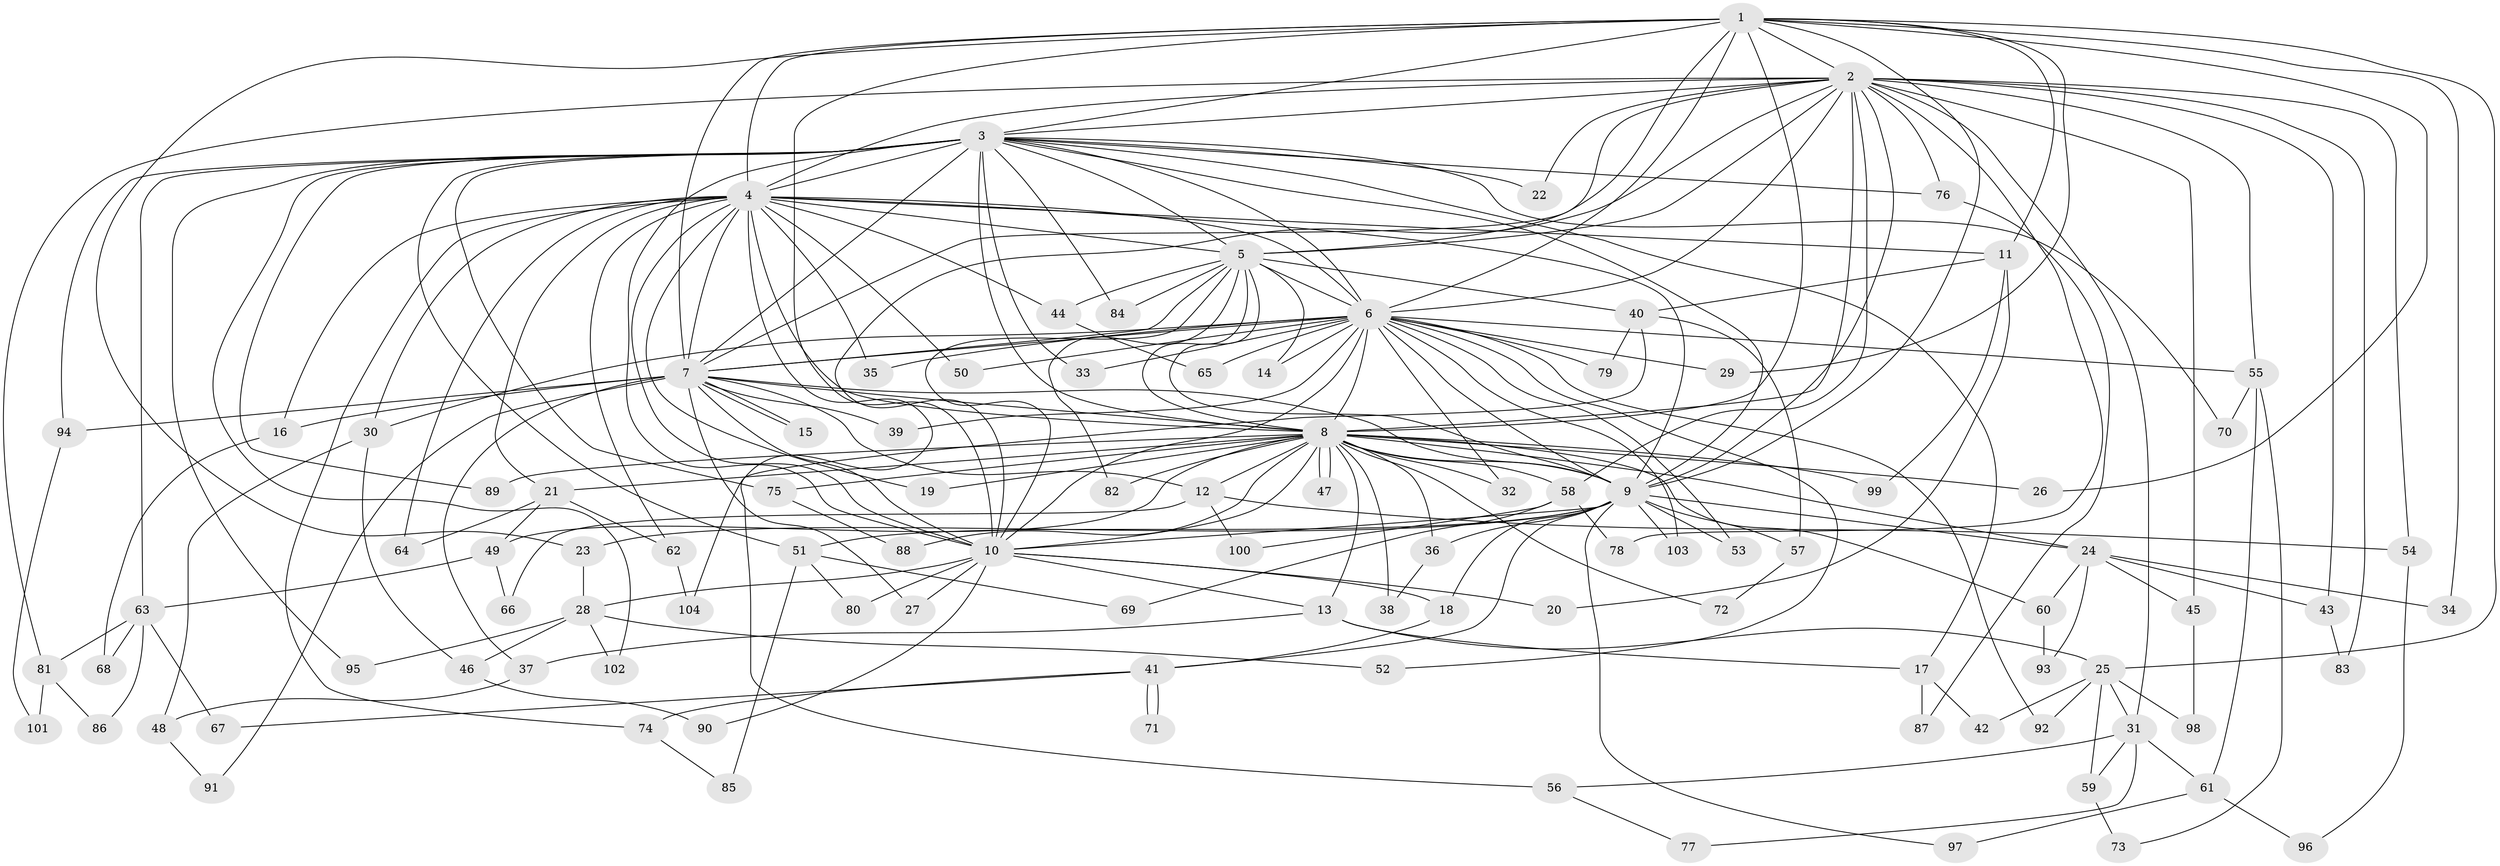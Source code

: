 // Generated by graph-tools (version 1.1) at 2025/10/02/27/25 16:10:57]
// undirected, 104 vertices, 233 edges
graph export_dot {
graph [start="1"]
  node [color=gray90,style=filled];
  1;
  2;
  3;
  4;
  5;
  6;
  7;
  8;
  9;
  10;
  11;
  12;
  13;
  14;
  15;
  16;
  17;
  18;
  19;
  20;
  21;
  22;
  23;
  24;
  25;
  26;
  27;
  28;
  29;
  30;
  31;
  32;
  33;
  34;
  35;
  36;
  37;
  38;
  39;
  40;
  41;
  42;
  43;
  44;
  45;
  46;
  47;
  48;
  49;
  50;
  51;
  52;
  53;
  54;
  55;
  56;
  57;
  58;
  59;
  60;
  61;
  62;
  63;
  64;
  65;
  66;
  67;
  68;
  69;
  70;
  71;
  72;
  73;
  74;
  75;
  76;
  77;
  78;
  79;
  80;
  81;
  82;
  83;
  84;
  85;
  86;
  87;
  88;
  89;
  90;
  91;
  92;
  93;
  94;
  95;
  96;
  97;
  98;
  99;
  100;
  101;
  102;
  103;
  104;
  1 -- 2;
  1 -- 3;
  1 -- 4;
  1 -- 5;
  1 -- 6;
  1 -- 7;
  1 -- 8;
  1 -- 9;
  1 -- 10;
  1 -- 11;
  1 -- 23;
  1 -- 25;
  1 -- 26;
  1 -- 29;
  1 -- 34;
  2 -- 3;
  2 -- 4;
  2 -- 5;
  2 -- 6;
  2 -- 7;
  2 -- 8;
  2 -- 9;
  2 -- 10;
  2 -- 22;
  2 -- 31;
  2 -- 43;
  2 -- 45;
  2 -- 54;
  2 -- 55;
  2 -- 58;
  2 -- 76;
  2 -- 78;
  2 -- 81;
  2 -- 83;
  3 -- 4;
  3 -- 5;
  3 -- 6;
  3 -- 7;
  3 -- 8;
  3 -- 9;
  3 -- 10;
  3 -- 17;
  3 -- 22;
  3 -- 33;
  3 -- 51;
  3 -- 63;
  3 -- 70;
  3 -- 75;
  3 -- 76;
  3 -- 84;
  3 -- 89;
  3 -- 94;
  3 -- 95;
  3 -- 102;
  4 -- 5;
  4 -- 6;
  4 -- 7;
  4 -- 8;
  4 -- 9;
  4 -- 10;
  4 -- 11;
  4 -- 16;
  4 -- 19;
  4 -- 21;
  4 -- 30;
  4 -- 35;
  4 -- 44;
  4 -- 50;
  4 -- 56;
  4 -- 62;
  4 -- 64;
  4 -- 74;
  5 -- 6;
  5 -- 7;
  5 -- 8;
  5 -- 9;
  5 -- 10;
  5 -- 14;
  5 -- 40;
  5 -- 44;
  5 -- 82;
  5 -- 84;
  6 -- 7;
  6 -- 8;
  6 -- 9;
  6 -- 10;
  6 -- 14;
  6 -- 29;
  6 -- 30;
  6 -- 32;
  6 -- 33;
  6 -- 35;
  6 -- 39;
  6 -- 50;
  6 -- 52;
  6 -- 53;
  6 -- 55;
  6 -- 65;
  6 -- 79;
  6 -- 92;
  6 -- 103;
  7 -- 8;
  7 -- 9;
  7 -- 10;
  7 -- 12;
  7 -- 15;
  7 -- 15;
  7 -- 16;
  7 -- 27;
  7 -- 37;
  7 -- 39;
  7 -- 91;
  7 -- 94;
  8 -- 9;
  8 -- 10;
  8 -- 12;
  8 -- 13;
  8 -- 19;
  8 -- 21;
  8 -- 24;
  8 -- 26;
  8 -- 32;
  8 -- 36;
  8 -- 38;
  8 -- 47;
  8 -- 47;
  8 -- 49;
  8 -- 58;
  8 -- 60;
  8 -- 72;
  8 -- 75;
  8 -- 82;
  8 -- 88;
  8 -- 89;
  8 -- 99;
  9 -- 10;
  9 -- 18;
  9 -- 23;
  9 -- 24;
  9 -- 36;
  9 -- 41;
  9 -- 51;
  9 -- 53;
  9 -- 57;
  9 -- 97;
  9 -- 103;
  10 -- 13;
  10 -- 18;
  10 -- 20;
  10 -- 27;
  10 -- 28;
  10 -- 80;
  10 -- 90;
  11 -- 20;
  11 -- 40;
  11 -- 99;
  12 -- 54;
  12 -- 66;
  12 -- 100;
  13 -- 17;
  13 -- 25;
  13 -- 37;
  16 -- 68;
  17 -- 42;
  17 -- 87;
  18 -- 41;
  21 -- 49;
  21 -- 62;
  21 -- 64;
  23 -- 28;
  24 -- 34;
  24 -- 43;
  24 -- 45;
  24 -- 60;
  24 -- 93;
  25 -- 31;
  25 -- 42;
  25 -- 59;
  25 -- 92;
  25 -- 98;
  28 -- 46;
  28 -- 52;
  28 -- 95;
  28 -- 102;
  30 -- 46;
  30 -- 48;
  31 -- 56;
  31 -- 59;
  31 -- 61;
  31 -- 77;
  36 -- 38;
  37 -- 48;
  40 -- 57;
  40 -- 79;
  40 -- 104;
  41 -- 67;
  41 -- 71;
  41 -- 71;
  41 -- 74;
  43 -- 83;
  44 -- 65;
  45 -- 98;
  46 -- 90;
  48 -- 91;
  49 -- 63;
  49 -- 66;
  51 -- 69;
  51 -- 80;
  51 -- 85;
  54 -- 96;
  55 -- 61;
  55 -- 70;
  55 -- 73;
  56 -- 77;
  57 -- 72;
  58 -- 69;
  58 -- 78;
  58 -- 100;
  59 -- 73;
  60 -- 93;
  61 -- 96;
  61 -- 97;
  62 -- 104;
  63 -- 67;
  63 -- 68;
  63 -- 81;
  63 -- 86;
  74 -- 85;
  75 -- 88;
  76 -- 87;
  81 -- 86;
  81 -- 101;
  94 -- 101;
}
